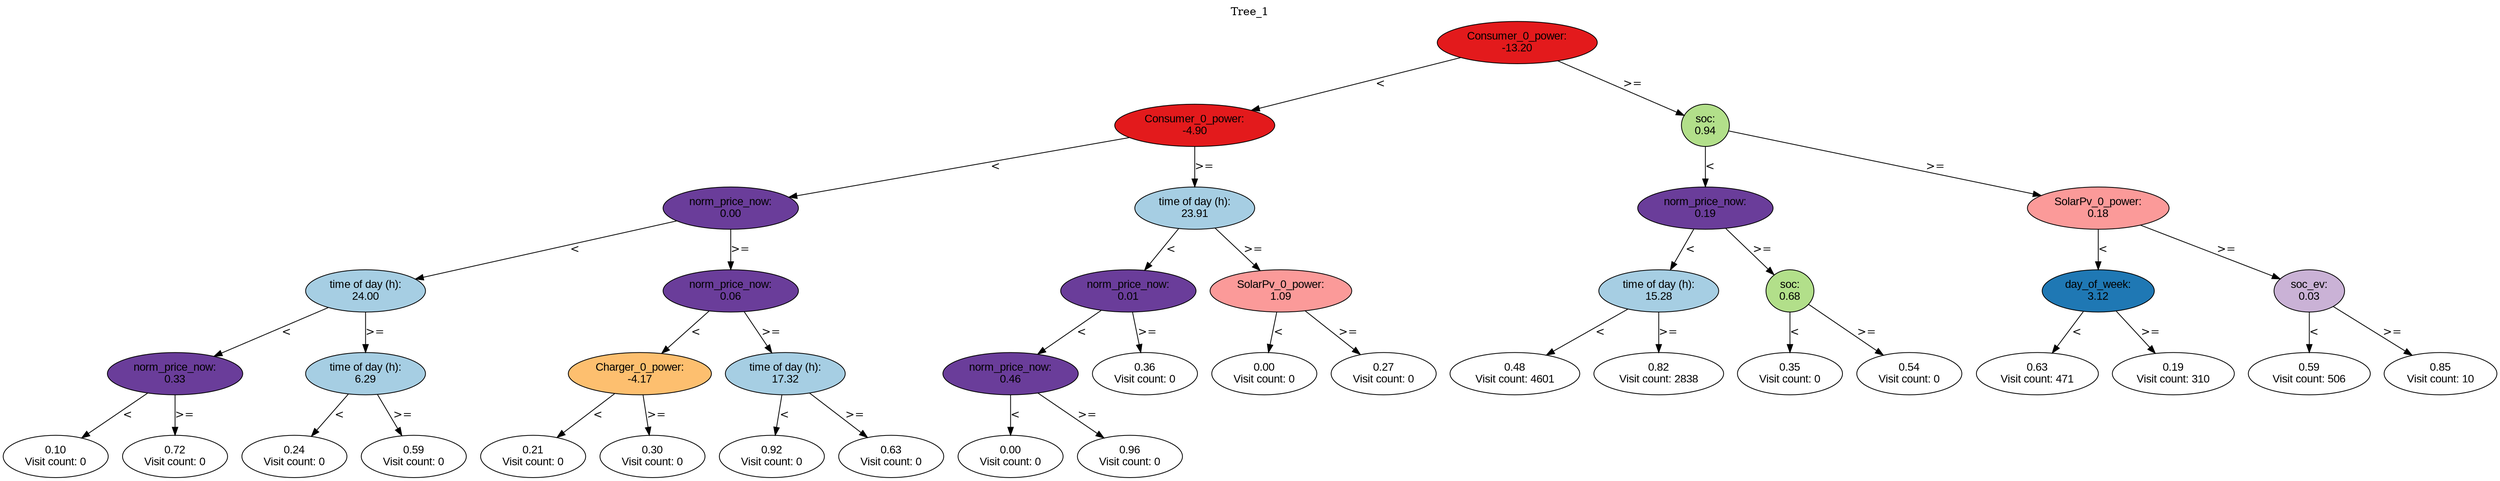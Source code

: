 digraph BST {
    node [fontname="Arial" style=filled colorscheme=paired12];
    0 [ label = "Consumer_0_power:
-13.20" fillcolor=6];
    1 [ label = "Consumer_0_power:
-4.90" fillcolor=6];
    2 [ label = "norm_price_now:
0.00" fillcolor=10];
    3 [ label = "time of day (h):
24.00" fillcolor=1];
    4 [ label = "norm_price_now:
0.33" fillcolor=10];
    5 [ label = "0.10
Visit count: 0" fillcolor=white];
    6 [ label = "0.72
Visit count: 0" fillcolor=white];
    7 [ label = "time of day (h):
6.29" fillcolor=1];
    8 [ label = "0.24
Visit count: 0" fillcolor=white];
    9 [ label = "0.59
Visit count: 0" fillcolor=white];
    10 [ label = "norm_price_now:
0.06" fillcolor=10];
    11 [ label = "Charger_0_power:
-4.17" fillcolor=7];
    12 [ label = "0.21
Visit count: 0" fillcolor=white];
    13 [ label = "0.30
Visit count: 0" fillcolor=white];
    14 [ label = "time of day (h):
17.32" fillcolor=1];
    15 [ label = "0.92
Visit count: 0" fillcolor=white];
    16 [ label = "0.63
Visit count: 0" fillcolor=white];
    17 [ label = "time of day (h):
23.91" fillcolor=1];
    18 [ label = "norm_price_now:
0.01" fillcolor=10];
    19 [ label = "norm_price_now:
0.46" fillcolor=10];
    20 [ label = "0.00
Visit count: 0" fillcolor=white];
    21 [ label = "0.96
Visit count: 0" fillcolor=white];
    22 [ label = "0.36
Visit count: 0" fillcolor=white];
    23 [ label = "SolarPv_0_power:
1.09" fillcolor=5];
    24 [ label = "0.00
Visit count: 0" fillcolor=white];
    25 [ label = "0.27
Visit count: 0" fillcolor=white];
    26 [ label = "soc:
0.94" fillcolor=3];
    27 [ label = "norm_price_now:
0.19" fillcolor=10];
    28 [ label = "time of day (h):
15.28" fillcolor=1];
    29 [ label = "0.48
Visit count: 4601" fillcolor=white];
    30 [ label = "0.82
Visit count: 2838" fillcolor=white];
    31 [ label = "soc:
0.68" fillcolor=3];
    32 [ label = "0.35
Visit count: 0" fillcolor=white];
    33 [ label = "0.54
Visit count: 0" fillcolor=white];
    34 [ label = "SolarPv_0_power:
0.18" fillcolor=5];
    35 [ label = "day_of_week:
3.12" fillcolor=2];
    36 [ label = "0.63
Visit count: 471" fillcolor=white];
    37 [ label = "0.19
Visit count: 310" fillcolor=white];
    38 [ label = "soc_ev:
0.03" fillcolor=9];
    39 [ label = "0.59
Visit count: 506" fillcolor=white];
    40 [ label = "0.85
Visit count: 10" fillcolor=white];

    0  -> 1[ label = "<"];
    0  -> 26[ label = ">="];
    1  -> 2[ label = "<"];
    1  -> 17[ label = ">="];
    2  -> 3[ label = "<"];
    2  -> 10[ label = ">="];
    3  -> 4[ label = "<"];
    3  -> 7[ label = ">="];
    4  -> 5[ label = "<"];
    4  -> 6[ label = ">="];
    7  -> 8[ label = "<"];
    7  -> 9[ label = ">="];
    10  -> 11[ label = "<"];
    10  -> 14[ label = ">="];
    11  -> 12[ label = "<"];
    11  -> 13[ label = ">="];
    14  -> 15[ label = "<"];
    14  -> 16[ label = ">="];
    17  -> 18[ label = "<"];
    17  -> 23[ label = ">="];
    18  -> 19[ label = "<"];
    18  -> 22[ label = ">="];
    19  -> 20[ label = "<"];
    19  -> 21[ label = ">="];
    23  -> 24[ label = "<"];
    23  -> 25[ label = ">="];
    26  -> 27[ label = "<"];
    26  -> 34[ label = ">="];
    27  -> 28[ label = "<"];
    27  -> 31[ label = ">="];
    28  -> 29[ label = "<"];
    28  -> 30[ label = ">="];
    31  -> 32[ label = "<"];
    31  -> 33[ label = ">="];
    34  -> 35[ label = "<"];
    34  -> 38[ label = ">="];
    35  -> 36[ label = "<"];
    35  -> 37[ label = ">="];
    38  -> 39[ label = "<"];
    38  -> 40[ label = ">="];

    labelloc="t";
    label="Tree_1";
}